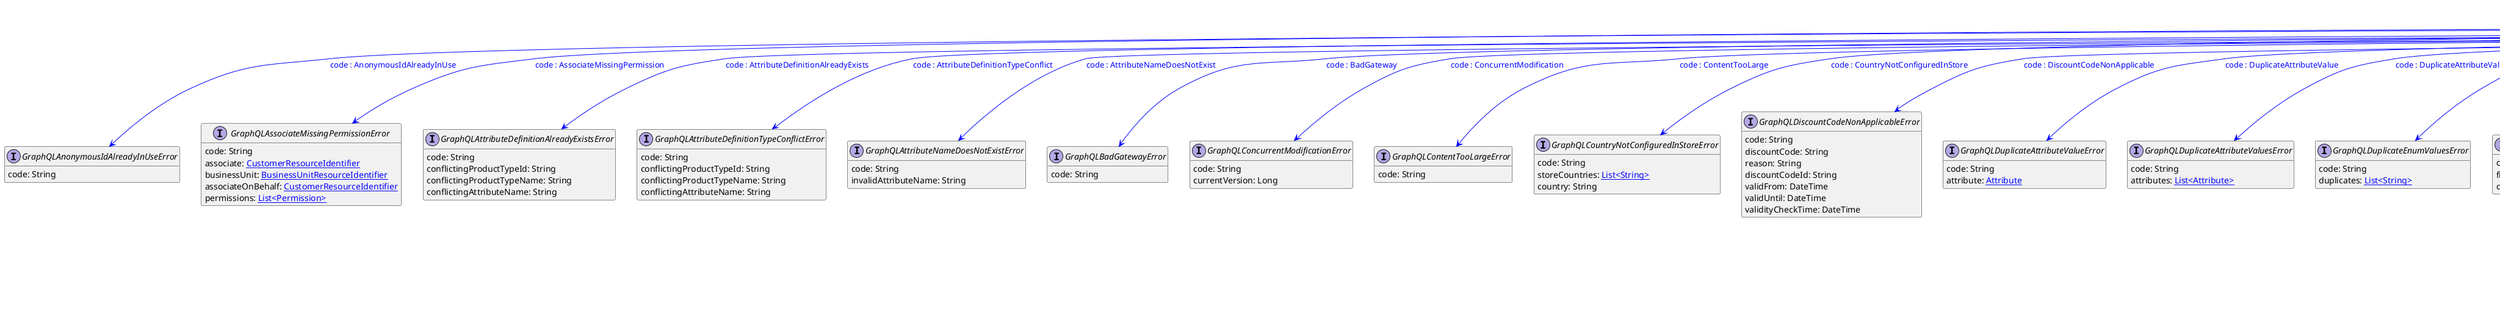 @startuml

hide empty fields
hide empty methods
legend
|= |= line |
|<back:black>   </back>| inheritance |
|<back:green>   </back>| property reference |
|<back:blue>   </back>| discriminated class |
endlegend
interface GraphQLErrorObject [[GraphQLErrorObject.svg]]  {
    code: String
}


interface GraphQLAnonymousIdAlreadyInUseError [[GraphQLAnonymousIdAlreadyInUseError.svg]]  {
    code: String
}
interface GraphQLAssociateMissingPermissionError [[GraphQLAssociateMissingPermissionError.svg]]  {
    code: String
    associate: [[CustomerResourceIdentifier.svg CustomerResourceIdentifier]]
    businessUnit: [[BusinessUnitResourceIdentifier.svg BusinessUnitResourceIdentifier]]
    associateOnBehalf: [[CustomerResourceIdentifier.svg CustomerResourceIdentifier]]
    permissions: [[Permission.svg List<Permission>]]
}
interface GraphQLAttributeDefinitionAlreadyExistsError [[GraphQLAttributeDefinitionAlreadyExistsError.svg]]  {
    code: String
    conflictingProductTypeId: String
    conflictingProductTypeName: String
    conflictingAttributeName: String
}
interface GraphQLAttributeDefinitionTypeConflictError [[GraphQLAttributeDefinitionTypeConflictError.svg]]  {
    code: String
    conflictingProductTypeId: String
    conflictingProductTypeName: String
    conflictingAttributeName: String
}
interface GraphQLAttributeNameDoesNotExistError [[GraphQLAttributeNameDoesNotExistError.svg]]  {
    code: String
    invalidAttributeName: String
}
interface GraphQLBadGatewayError [[GraphQLBadGatewayError.svg]]  {
    code: String
}
interface GraphQLConcurrentModificationError [[GraphQLConcurrentModificationError.svg]]  {
    code: String
    currentVersion: Long
}
interface GraphQLContentTooLargeError [[GraphQLContentTooLargeError.svg]]  {
    code: String
}
interface GraphQLCountryNotConfiguredInStoreError [[GraphQLCountryNotConfiguredInStoreError.svg]]  {
    code: String
    storeCountries: [[String.svg List<String>]]
    country: String
}
interface GraphQLDiscountCodeNonApplicableError [[GraphQLDiscountCodeNonApplicableError.svg]]  {
    code: String
    discountCode: String
    reason: String
    discountCodeId: String
    validFrom: DateTime
    validUntil: DateTime
    validityCheckTime: DateTime
}
interface GraphQLDuplicateAttributeValueError [[GraphQLDuplicateAttributeValueError.svg]]  {
    code: String
    attribute: [[Attribute.svg Attribute]]
}
interface GraphQLDuplicateAttributeValuesError [[GraphQLDuplicateAttributeValuesError.svg]]  {
    code: String
    attributes: [[Attribute.svg List<Attribute>]]
}
interface GraphQLDuplicateEnumValuesError [[GraphQLDuplicateEnumValuesError.svg]]  {
    code: String
    duplicates: [[String.svg List<String>]]
}
interface GraphQLDuplicateFieldError [[GraphQLDuplicateFieldError.svg]]  {
    code: String
    field: String
    duplicateValue: [[Object.svg Object]]
}
interface GraphQLDuplicateFieldWithConflictingResourceError [[GraphQLDuplicateFieldWithConflictingResourceError.svg]]  {
    code: String
    field: String
    duplicateValue: [[Object.svg Object]]
    conflictingResource: [[Reference.svg Reference]]
}
interface GraphQLDuplicatePriceKeyError [[GraphQLDuplicatePriceKeyError.svg]]  {
    code: String
    conflictingPrice: [[Price.svg Price]]
}
interface GraphQLDuplicatePriceScopeError [[GraphQLDuplicatePriceScopeError.svg]]  {
    code: String
    conflictingPrice: [[Price.svg Price]]
}
interface GraphQLDuplicateStandalonePriceScopeError [[GraphQLDuplicateStandalonePriceScopeError.svg]]  {
    code: String
    conflictingStandalonePrice: [[StandalonePriceReference.svg StandalonePriceReference]]
    sku: String
    currency: String
    country: String
    customerGroup: [[CustomerGroupResourceIdentifier.svg CustomerGroupResourceIdentifier]]
    channel: [[ChannelResourceIdentifier.svg ChannelResourceIdentifier]]
    validFrom: DateTime
    validUntil: DateTime
}
interface GraphQLDuplicateVariantValuesError [[GraphQLDuplicateVariantValuesError.svg]]  {
    code: String
    variantValues: [[VariantValues.svg VariantValues]]
}
interface GraphQLEditPreviewFailedError [[GraphQLEditPreviewFailedError.svg]]  {
    code: String
    result: [[OrderEditPreviewFailure.svg OrderEditPreviewFailure]]
}
interface GraphQLEnumKeyAlreadyExistsError [[GraphQLEnumKeyAlreadyExistsError.svg]]  {
    code: String
    conflictingEnumKey: String
    conflictingAttributeName: String
}
interface GraphQLEnumKeyDoesNotExistError [[GraphQLEnumKeyDoesNotExistError.svg]]  {
    code: String
    conflictingEnumKey: String
    conflictingAttributeName: String
}
interface GraphQLEnumValueIsUsedError [[GraphQLEnumValueIsUsedError.svg]]  {
    code: String
}
interface GraphQLEnumValuesMustMatchError [[GraphQLEnumValuesMustMatchError.svg]]  {
    code: String
}
interface GraphQLExtensionBadResponseError [[GraphQLExtensionBadResponseError.svg]]  {
    code: String
    localizedMessage: [[LocalizedString.svg LocalizedString]]
    extensionExtraInfo: [[Object.svg Object]]
    extensionErrors: [[ExtensionError.svg List<ExtensionError>]]
    extensionBody: String
    extensionStatusCode: Integer
    extensionId: String
    extensionKey: String
}
interface GraphQLExtensionNoResponseError [[GraphQLExtensionNoResponseError.svg]]  {
    code: String
    extensionId: String
    extensionKey: String
}
interface GraphQLExtensionPredicateEvaluationFailedError [[GraphQLExtensionPredicateEvaluationFailedError.svg]]  {
    code: String
    errorByExtension: [[ErrorByExtension.svg ErrorByExtension]]
}
interface GraphQLExtensionUpdateActionsFailedError [[GraphQLExtensionUpdateActionsFailedError.svg]]  {
    code: String
    localizedMessage: [[LocalizedString.svg LocalizedString]]
    extensionExtraInfo: [[Object.svg Object]]
    extensionErrors: [[ExtensionError.svg List<ExtensionError>]]
}
interface GraphQLExternalOAuthFailedError [[GraphQLExternalOAuthFailedError.svg]]  {
    code: String
}
interface GraphQLFeatureRemovedError [[GraphQLFeatureRemovedError.svg]]  {
    code: String
}
interface GraphQLGeneralError [[GraphQLGeneralError.svg]]  {
    code: String
}
interface GraphQLInsufficientScopeError [[GraphQLInsufficientScopeError.svg]]  {
    code: String
}
interface GraphQLInternalConstraintViolatedError [[GraphQLInternalConstraintViolatedError.svg]]  {
    code: String
}
interface GraphQLInvalidCredentialsError [[GraphQLInvalidCredentialsError.svg]]  {
    code: String
}
interface GraphQLInvalidCurrentPasswordError [[GraphQLInvalidCurrentPasswordError.svg]]  {
    code: String
}
interface GraphQLInvalidFieldError [[GraphQLInvalidFieldError.svg]]  {
    code: String
    field: String
    invalidValue: [[Object.svg Object]]
    allowedValues: [[Object.svg List<Object>]]
}
interface GraphQLInvalidInputError [[GraphQLInvalidInputError.svg]]  {
    code: String
}
interface GraphQLInvalidItemShippingDetailsError [[GraphQLInvalidItemShippingDetailsError.svg]]  {
    code: String
    subject: String
    itemId: String
}
interface GraphQLInvalidJsonInputError [[GraphQLInvalidJsonInputError.svg]]  {
    code: String
    detailedErrorMessage: String
}
interface GraphQLInvalidOperationError [[GraphQLInvalidOperationError.svg]]  {
    code: String
}
interface GraphQLInvalidSubjectError [[GraphQLInvalidSubjectError.svg]]  {
    code: String
}
interface GraphQLInvalidTokenError [[GraphQLInvalidTokenError.svg]]  {
    code: String
}
interface GraphQLLanguageUsedInStoresError [[GraphQLLanguageUsedInStoresError.svg]]  {
    code: String
}
interface GraphQLMatchingPriceNotFoundError [[GraphQLMatchingPriceNotFoundError.svg]]  {
    code: String
    productId: String
    variantId: Integer
    currency: String
    country: String
    customerGroup: [[CustomerGroupReference.svg CustomerGroupReference]]
    channel: [[ChannelReference.svg ChannelReference]]
}
interface GraphQLMaxCartDiscountsReachedError [[GraphQLMaxCartDiscountsReachedError.svg]]  {
    code: String
}
interface GraphQLMaxResourceLimitExceededError [[GraphQLMaxResourceLimitExceededError.svg]]  {
    code: String
    exceededResource: [[ReferenceTypeId.svg ReferenceTypeId]]
}
interface GraphQLMaxStoreReferencesReachedError [[GraphQLMaxStoreReferencesReachedError.svg]]  {
    code: String
}
interface GraphQLMissingRoleOnChannelError [[GraphQLMissingRoleOnChannelError.svg]]  {
    code: String
    channel: [[ChannelResourceIdentifier.svg ChannelResourceIdentifier]]
    missingRole: [[ChannelRoleEnum.svg ChannelRoleEnum]]
}
interface GraphQLMissingTaxRateForCountryError [[GraphQLMissingTaxRateForCountryError.svg]]  {
    code: String
    taxCategoryId: String
    country: String
    state: String
}
interface GraphQLMoneyOverflowError [[GraphQLMoneyOverflowError.svg]]  {
    code: String
}
interface GraphQLNoMatchingProductDiscountFoundError [[GraphQLNoMatchingProductDiscountFoundError.svg]]  {
    code: String
}
interface GraphQLNotEnabledError [[GraphQLNotEnabledError.svg]]  {
    code: String
}
interface GraphQLObjectNotFoundError [[GraphQLObjectNotFoundError.svg]]  {
    code: String
}
interface GraphQLOutOfStockError [[GraphQLOutOfStockError.svg]]  {
    code: String
    lineItems: [[String.svg List<String>]]
    skus: [[String.svg List<String>]]
}
interface GraphQLOverCapacityError [[GraphQLOverCapacityError.svg]]  {
    code: String
}
interface GraphQLOverlappingStandalonePriceValidityError [[GraphQLOverlappingStandalonePriceValidityError.svg]]  {
    code: String
    conflictingStandalonePrice: [[StandalonePriceReference.svg StandalonePriceReference]]
    sku: String
    currency: String
    country: String
    customerGroup: [[CustomerGroupResourceIdentifier.svg CustomerGroupResourceIdentifier]]
    channel: [[ChannelResourceIdentifier.svg ChannelResourceIdentifier]]
    validFrom: DateTime
    validUntil: DateTime
    conflictingValidFrom: DateTime
    conflictingValidUntil: DateTime
}
interface GraphQLPendingOperationError [[GraphQLPendingOperationError.svg]]  {
    code: String
}
interface GraphQLPriceChangedError [[GraphQLPriceChangedError.svg]]  {
    code: String
    lineItems: [[String.svg List<String>]]
    shipping: Boolean
}
interface GraphQLProductAssignmentMissingError [[GraphQLProductAssignmentMissingError.svg]]  {
    code: String
    product: [[ProductReference.svg ProductReference]]
}
interface GraphQLProductPresentWithDifferentVariantSelectionError [[GraphQLProductPresentWithDifferentVariantSelectionError.svg]]  {
    code: String
    product: [[ProductReference.svg ProductReference]]
    existingVariantSelection: [[ProductVariantSelection.svg ProductVariantSelection]]
}
interface GraphQLProjectNotConfiguredForLanguagesError [[GraphQLProjectNotConfiguredForLanguagesError.svg]]  {
    code: String
    languages: [[String.svg List<String>]]
}
interface GraphQLQueryComplexityLimitExceededError [[GraphQLQueryComplexityLimitExceededError.svg]]  {
    code: String
}
interface GraphQLQueryTimedOutError [[GraphQLQueryTimedOutError.svg]]  {
    code: String
}
interface GraphQLReferenceExistsError [[GraphQLReferenceExistsError.svg]]  {
    code: String
    referencedBy: [[ReferenceTypeId.svg ReferenceTypeId]]
}
interface GraphQLReferencedResourceNotFoundError [[GraphQLReferencedResourceNotFoundError.svg]]  {
    code: String
    typeId: [[ReferenceTypeId.svg ReferenceTypeId]]
    id: String
    key: String
}
interface GraphQLRequiredFieldError [[GraphQLRequiredFieldError.svg]]  {
    code: String
    field: String
}
interface GraphQLResourceNotFoundError [[GraphQLResourceNotFoundError.svg]]  {
    code: String
}
interface GraphQLResourceSizeLimitExceededError [[GraphQLResourceSizeLimitExceededError.svg]]  {
    code: String
}
interface GraphQLSearchDeactivatedError [[GraphQLSearchDeactivatedError.svg]]  {
    code: String
}
interface GraphQLSearchExecutionFailureError [[GraphQLSearchExecutionFailureError.svg]]  {
    code: String
}
interface GraphQLSearchFacetPathNotFoundError [[GraphQLSearchFacetPathNotFoundError.svg]]  {
    code: String
}
interface GraphQLSearchIndexingInProgressError [[GraphQLSearchIndexingInProgressError.svg]]  {
    code: String
}
interface GraphQLSemanticErrorError [[GraphQLSemanticErrorError.svg]]  {
    code: String
}
interface GraphQLShippingMethodDoesNotMatchCartError [[GraphQLShippingMethodDoesNotMatchCartError.svg]]  {
    code: String
}
interface GraphQLStoreCartDiscountsLimitReachedError [[GraphQLStoreCartDiscountsLimitReachedError.svg]]  {
    code: String
    stores: [[StoreKeyReference.svg List<StoreKeyReference>]]
}
interface GraphQLSyntaxErrorError [[GraphQLSyntaxErrorError.svg]]  {
    code: String
}

GraphQLErrorObject --> GraphQLAnonymousIdAlreadyInUseError #blue;text:blue : "code : AnonymousIdAlreadyInUse"
GraphQLErrorObject --> GraphQLAssociateMissingPermissionError #blue;text:blue : "code : AssociateMissingPermission"
GraphQLErrorObject --> GraphQLAttributeDefinitionAlreadyExistsError #blue;text:blue : "code : AttributeDefinitionAlreadyExists"
GraphQLErrorObject --> GraphQLAttributeDefinitionTypeConflictError #blue;text:blue : "code : AttributeDefinitionTypeConflict"
GraphQLErrorObject --> GraphQLAttributeNameDoesNotExistError #blue;text:blue : "code : AttributeNameDoesNotExist"
GraphQLErrorObject --> GraphQLBadGatewayError #blue;text:blue : "code : BadGateway"
GraphQLErrorObject --> GraphQLConcurrentModificationError #blue;text:blue : "code : ConcurrentModification"
GraphQLErrorObject --> GraphQLContentTooLargeError #blue;text:blue : "code : ContentTooLarge"
GraphQLErrorObject --> GraphQLCountryNotConfiguredInStoreError #blue;text:blue : "code : CountryNotConfiguredInStore"
GraphQLErrorObject --> GraphQLDiscountCodeNonApplicableError #blue;text:blue : "code : DiscountCodeNonApplicable"
GraphQLErrorObject --> GraphQLDuplicateAttributeValueError #blue;text:blue : "code : DuplicateAttributeValue"
GraphQLErrorObject --> GraphQLDuplicateAttributeValuesError #blue;text:blue : "code : DuplicateAttributeValues"
GraphQLErrorObject --> GraphQLDuplicateEnumValuesError #blue;text:blue : "code : DuplicateEnumValues"
GraphQLErrorObject --> GraphQLDuplicateFieldError #blue;text:blue : "code : DuplicateField"
GraphQLErrorObject --> GraphQLDuplicateFieldWithConflictingResourceError #blue;text:blue : "code : DuplicateFieldWithConflictingResource"
GraphQLErrorObject --> GraphQLDuplicatePriceKeyError #blue;text:blue : "code : DuplicatePriceKey"
GraphQLErrorObject --> GraphQLDuplicatePriceScopeError #blue;text:blue : "code : DuplicatePriceScope"
GraphQLErrorObject --> GraphQLDuplicateStandalonePriceScopeError #blue;text:blue : "code : DuplicateStandalonePriceScope"
GraphQLErrorObject --> GraphQLDuplicateVariantValuesError #blue;text:blue : "code : DuplicateVariantValues"
GraphQLErrorObject --> GraphQLEditPreviewFailedError #blue;text:blue : "code : EditPreviewFailed"
GraphQLErrorObject --> GraphQLEnumKeyAlreadyExistsError #blue;text:blue : "code : EnumKeyAlreadyExists"
GraphQLErrorObject --> GraphQLEnumKeyDoesNotExistError #blue;text:blue : "code : EnumKeyDoesNotExist"
GraphQLErrorObject --> GraphQLEnumValueIsUsedError #blue;text:blue : "code : EnumValueIsUsed"
GraphQLErrorObject --> GraphQLEnumValuesMustMatchError #blue;text:blue : "code : EnumValuesMustMatch"
GraphQLErrorObject --> GraphQLExtensionBadResponseError #blue;text:blue : "code : ExtensionBadResponse"
GraphQLErrorObject --> GraphQLExtensionNoResponseError #blue;text:blue : "code : ExtensionNoResponse"
GraphQLErrorObject --> GraphQLExtensionPredicateEvaluationFailedError #blue;text:blue : "code : ExtensionPredicateEvaluationFailed"
GraphQLErrorObject --> GraphQLExtensionUpdateActionsFailedError #blue;text:blue : "code : ExtensionUpdateActionsFailed"
GraphQLErrorObject --> GraphQLExternalOAuthFailedError #blue;text:blue : "code : ExternalOAuthFailed"
GraphQLErrorObject --> GraphQLFeatureRemovedError #blue;text:blue : "code : FeatureRemoved"
GraphQLErrorObject --> GraphQLGeneralError #blue;text:blue : "code : General"
GraphQLErrorObject --> GraphQLInsufficientScopeError #blue;text:blue : "code : insufficient_scope"
GraphQLErrorObject --> GraphQLInternalConstraintViolatedError #blue;text:blue : "code : InternalConstraintViolated"
GraphQLErrorObject --> GraphQLInvalidCredentialsError #blue;text:blue : "code : InvalidCredentials"
GraphQLErrorObject --> GraphQLInvalidCurrentPasswordError #blue;text:blue : "code : InvalidCurrentPassword"
GraphQLErrorObject --> GraphQLInvalidFieldError #blue;text:blue : "code : InvalidField"
GraphQLErrorObject --> GraphQLInvalidInputError #blue;text:blue : "code : InvalidInput"
GraphQLErrorObject --> GraphQLInvalidItemShippingDetailsError #blue;text:blue : "code : InvalidItemShippingDetails"
GraphQLErrorObject --> GraphQLInvalidJsonInputError #blue;text:blue : "code : InvalidJsonInput"
GraphQLErrorObject --> GraphQLInvalidOperationError #blue;text:blue : "code : InvalidOperation"
GraphQLErrorObject --> GraphQLInvalidSubjectError #blue;text:blue : "code : InvalidSubject"
GraphQLErrorObject --> GraphQLInvalidTokenError #blue;text:blue : "code : invalid_token"
GraphQLErrorObject --> GraphQLLanguageUsedInStoresError #blue;text:blue : "code : LanguageUsedInStores"
GraphQLErrorObject --> GraphQLMatchingPriceNotFoundError #blue;text:blue : "code : MatchingPriceNotFound"
GraphQLErrorObject --> GraphQLMaxCartDiscountsReachedError #blue;text:blue : "code : MaxCartDiscountsReached"
GraphQLErrorObject --> GraphQLMaxResourceLimitExceededError #blue;text:blue : "code : MaxResourceLimitExceeded"
GraphQLErrorObject --> GraphQLMaxStoreReferencesReachedError #blue;text:blue : "code : MaxStoreReferencesReached"
GraphQLErrorObject --> GraphQLMissingRoleOnChannelError #blue;text:blue : "code : MissingRoleOnChannel"
GraphQLErrorObject --> GraphQLMissingTaxRateForCountryError #blue;text:blue : "code : MissingTaxRateForCountry"
GraphQLErrorObject --> GraphQLMoneyOverflowError #blue;text:blue : "code : MoneyOverflow"
GraphQLErrorObject --> GraphQLNoMatchingProductDiscountFoundError #blue;text:blue : "code : NoMatchingProductDiscountFound"
GraphQLErrorObject --> GraphQLNotEnabledError #blue;text:blue : "code : NotEnabled"
GraphQLErrorObject --> GraphQLObjectNotFoundError #blue;text:blue : "code : ObjectNotFound"
GraphQLErrorObject --> GraphQLOutOfStockError #blue;text:blue : "code : OutOfStock"
GraphQLErrorObject --> GraphQLOverCapacityError #blue;text:blue : "code : OverCapacity"
GraphQLErrorObject --> GraphQLOverlappingStandalonePriceValidityError #blue;text:blue : "code : OverlappingStandalonePriceValidity"
GraphQLErrorObject --> GraphQLPendingOperationError #blue;text:blue : "code : PendingOperation"
GraphQLErrorObject --> GraphQLPriceChangedError #blue;text:blue : "code : PriceChanged"
GraphQLErrorObject --> GraphQLProductAssignmentMissingError #blue;text:blue : "code : ProductAssignmentMissing"
GraphQLErrorObject --> GraphQLProductPresentWithDifferentVariantSelectionError #blue;text:blue : "code : ProductPresentWithDifferentVariantSelection"
GraphQLErrorObject --> GraphQLProjectNotConfiguredForLanguagesError #blue;text:blue : "code : ProjectNotConfiguredForLanguages"
GraphQLErrorObject --> GraphQLQueryComplexityLimitExceededError #blue;text:blue : "code : QueryComplexityLimitExceeded"
GraphQLErrorObject --> GraphQLQueryTimedOutError #blue;text:blue : "code : QueryTimedOut"
GraphQLErrorObject --> GraphQLReferenceExistsError #blue;text:blue : "code : ReferenceExists"
GraphQLErrorObject --> GraphQLReferencedResourceNotFoundError #blue;text:blue : "code : ReferencedResourceNotFound"
GraphQLErrorObject --> GraphQLRequiredFieldError #blue;text:blue : "code : RequiredField"
GraphQLErrorObject --> GraphQLResourceNotFoundError #blue;text:blue : "code : ResourceNotFound"
GraphQLErrorObject --> GraphQLResourceSizeLimitExceededError #blue;text:blue : "code : ResourceSizeLimitExceeded"
GraphQLErrorObject --> GraphQLSearchDeactivatedError #blue;text:blue : "code : SearchDeactivated"
GraphQLErrorObject --> GraphQLSearchExecutionFailureError #blue;text:blue : "code : SearchExecutionFailure"
GraphQLErrorObject --> GraphQLSearchFacetPathNotFoundError #blue;text:blue : "code : SearchFacetPathNotFound"
GraphQLErrorObject --> GraphQLSearchIndexingInProgressError #blue;text:blue : "code : SearchIndexingInProgress"
GraphQLErrorObject --> GraphQLSemanticErrorError #blue;text:blue : "code : SemanticError"
GraphQLErrorObject --> GraphQLShippingMethodDoesNotMatchCartError #blue;text:blue : "code : ShippingMethodDoesNotMatchCart"
GraphQLErrorObject --> GraphQLStoreCartDiscountsLimitReachedError #blue;text:blue : "code : StoreCartDiscountsLimitReached"
GraphQLErrorObject --> GraphQLSyntaxErrorError #blue;text:blue : "code : SyntaxError"

@enduml
